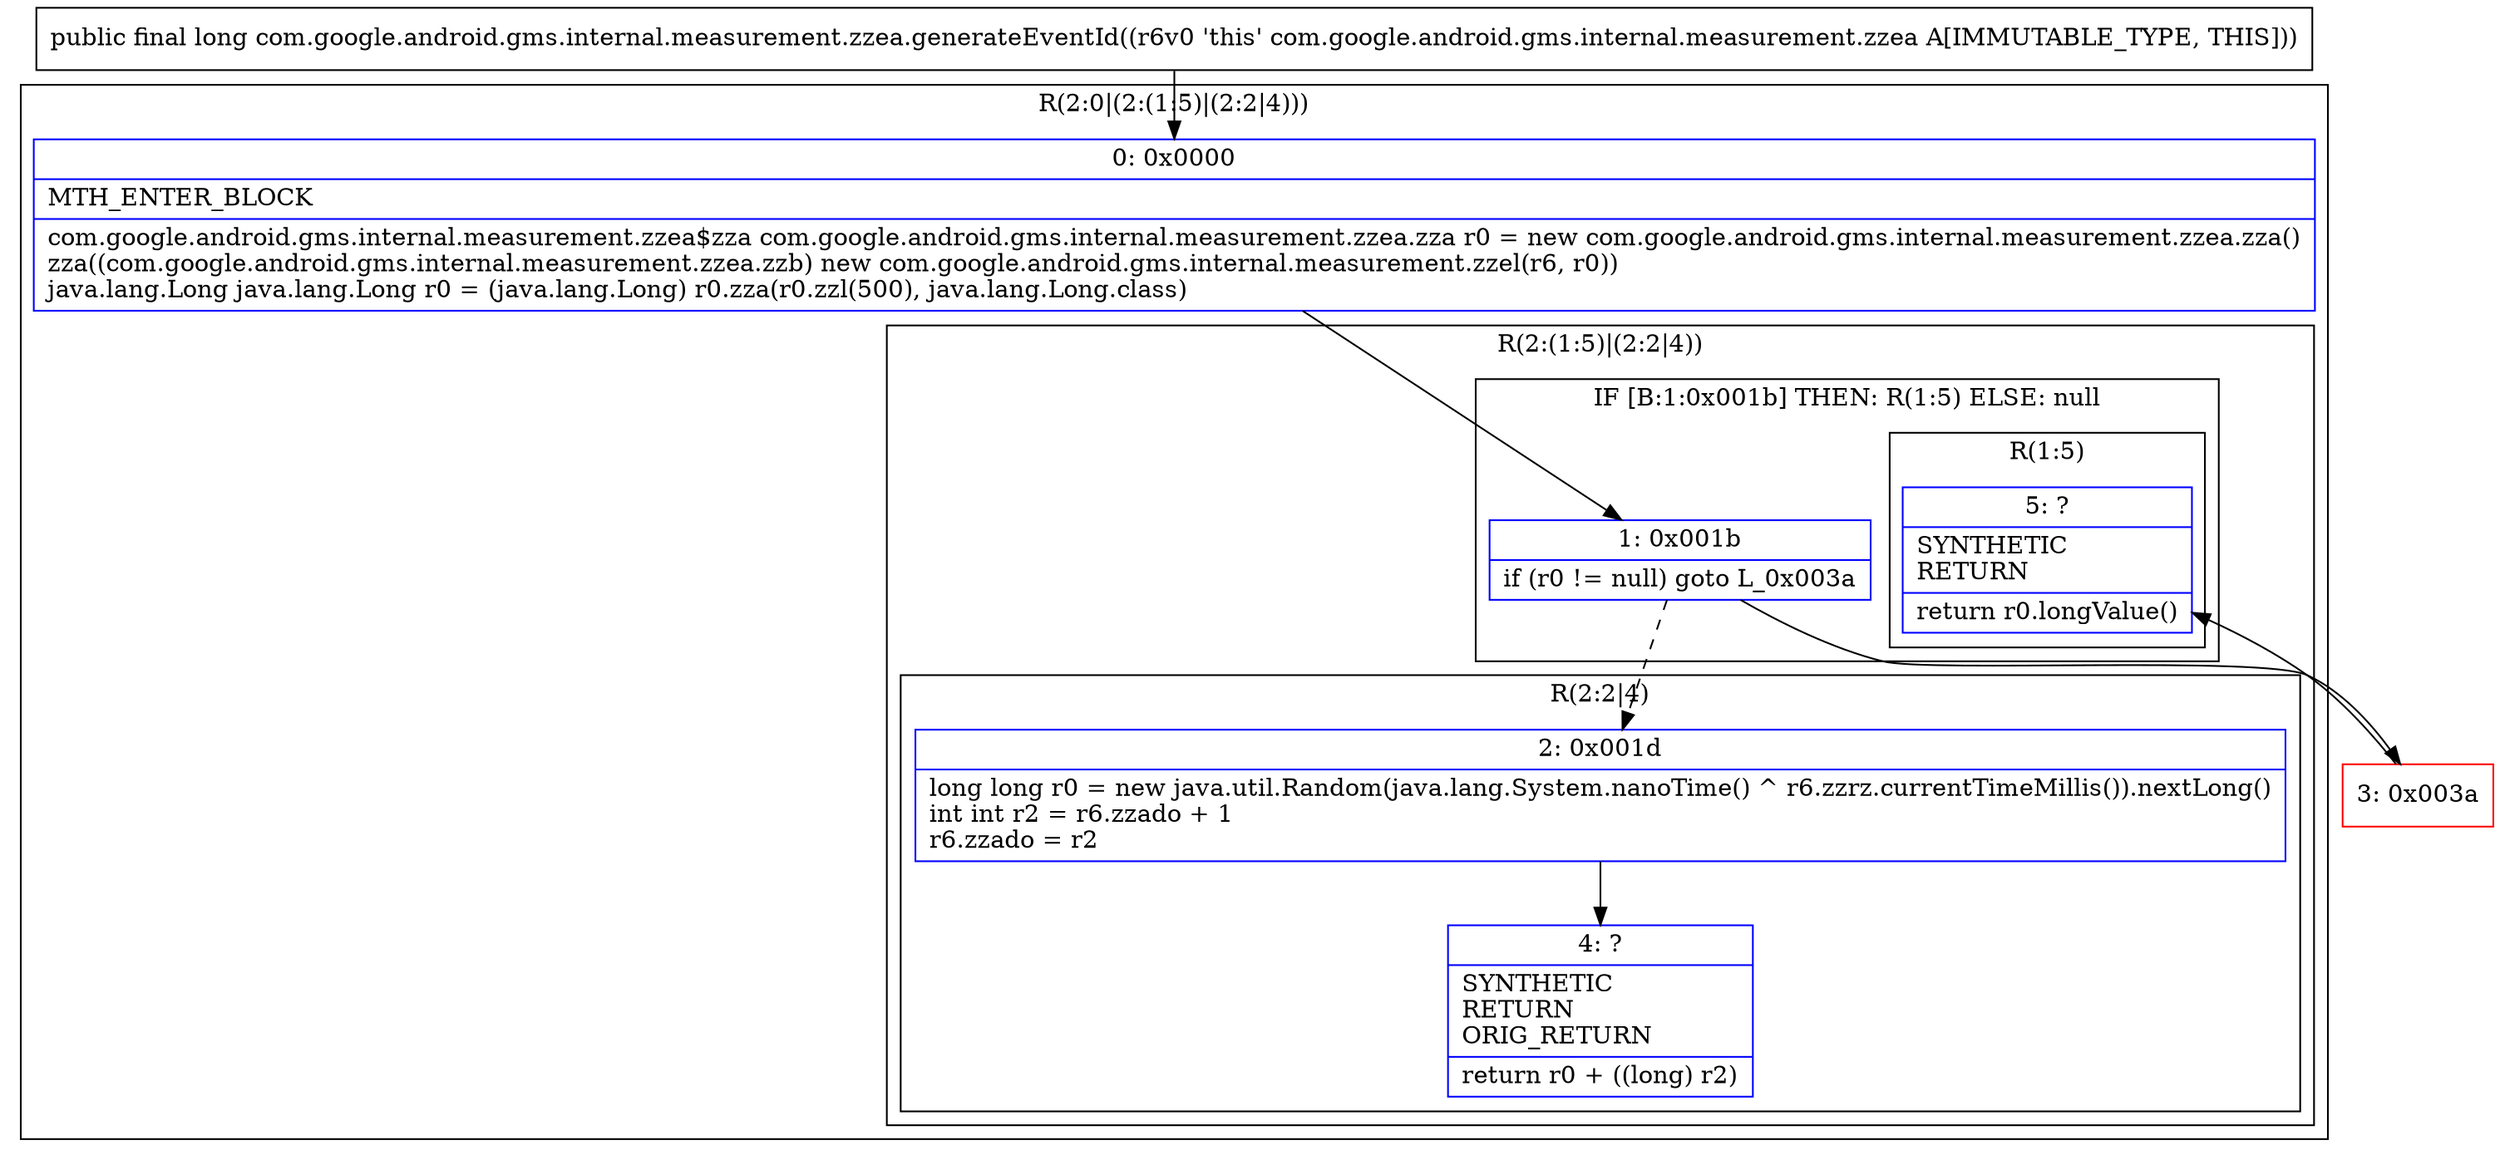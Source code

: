 digraph "CFG forcom.google.android.gms.internal.measurement.zzea.generateEventId()J" {
subgraph cluster_Region_746100045 {
label = "R(2:0|(2:(1:5)|(2:2|4)))";
node [shape=record,color=blue];
Node_0 [shape=record,label="{0\:\ 0x0000|MTH_ENTER_BLOCK\l|com.google.android.gms.internal.measurement.zzea$zza com.google.android.gms.internal.measurement.zzea.zza r0 = new com.google.android.gms.internal.measurement.zzea.zza()\lzza((com.google.android.gms.internal.measurement.zzea.zzb) new com.google.android.gms.internal.measurement.zzel(r6, r0))\ljava.lang.Long java.lang.Long r0 = (java.lang.Long) r0.zza(r0.zzl(500), java.lang.Long.class)\l}"];
subgraph cluster_Region_31066411 {
label = "R(2:(1:5)|(2:2|4))";
node [shape=record,color=blue];
subgraph cluster_IfRegion_679801800 {
label = "IF [B:1:0x001b] THEN: R(1:5) ELSE: null";
node [shape=record,color=blue];
Node_1 [shape=record,label="{1\:\ 0x001b|if (r0 != null) goto L_0x003a\l}"];
subgraph cluster_Region_1608931591 {
label = "R(1:5)";
node [shape=record,color=blue];
Node_5 [shape=record,label="{5\:\ ?|SYNTHETIC\lRETURN\l|return r0.longValue()\l}"];
}
}
subgraph cluster_Region_780235092 {
label = "R(2:2|4)";
node [shape=record,color=blue];
Node_2 [shape=record,label="{2\:\ 0x001d|long long r0 = new java.util.Random(java.lang.System.nanoTime() ^ r6.zzrz.currentTimeMillis()).nextLong()\lint int r2 = r6.zzado + 1\lr6.zzado = r2\l}"];
Node_4 [shape=record,label="{4\:\ ?|SYNTHETIC\lRETURN\lORIG_RETURN\l|return r0 + ((long) r2)\l}"];
}
}
}
Node_3 [shape=record,color=red,label="{3\:\ 0x003a}"];
MethodNode[shape=record,label="{public final long com.google.android.gms.internal.measurement.zzea.generateEventId((r6v0 'this' com.google.android.gms.internal.measurement.zzea A[IMMUTABLE_TYPE, THIS])) }"];
MethodNode -> Node_0;
Node_0 -> Node_1;
Node_1 -> Node_2[style=dashed];
Node_1 -> Node_3;
Node_2 -> Node_4;
Node_3 -> Node_5;
}

